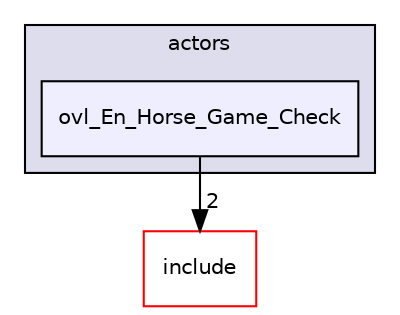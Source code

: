 digraph "src/overlays/actors/ovl_En_Horse_Game_Check" {
  compound=true
  node [ fontsize="10", fontname="Helvetica"];
  edge [ labelfontsize="10", labelfontname="Helvetica"];
  subgraph clusterdir_e93473484be31ce7bcb356bd643a22f8 {
    graph [ bgcolor="#ddddee", pencolor="black", label="actors" fontname="Helvetica", fontsize="10", URL="dir_e93473484be31ce7bcb356bd643a22f8.html"]
  dir_81c115e739723f0fd0fe88f0981650d8 [shape=box, label="ovl_En_Horse_Game_Check", style="filled", fillcolor="#eeeeff", pencolor="black", URL="dir_81c115e739723f0fd0fe88f0981650d8.html"];
  }
  dir_d44c64559bbebec7f509842c48db8b23 [shape=box label="include" fillcolor="white" style="filled" color="red" URL="dir_d44c64559bbebec7f509842c48db8b23.html"];
  dir_81c115e739723f0fd0fe88f0981650d8->dir_d44c64559bbebec7f509842c48db8b23 [headlabel="2", labeldistance=1.5 headhref="dir_000270_000000.html"];
}
